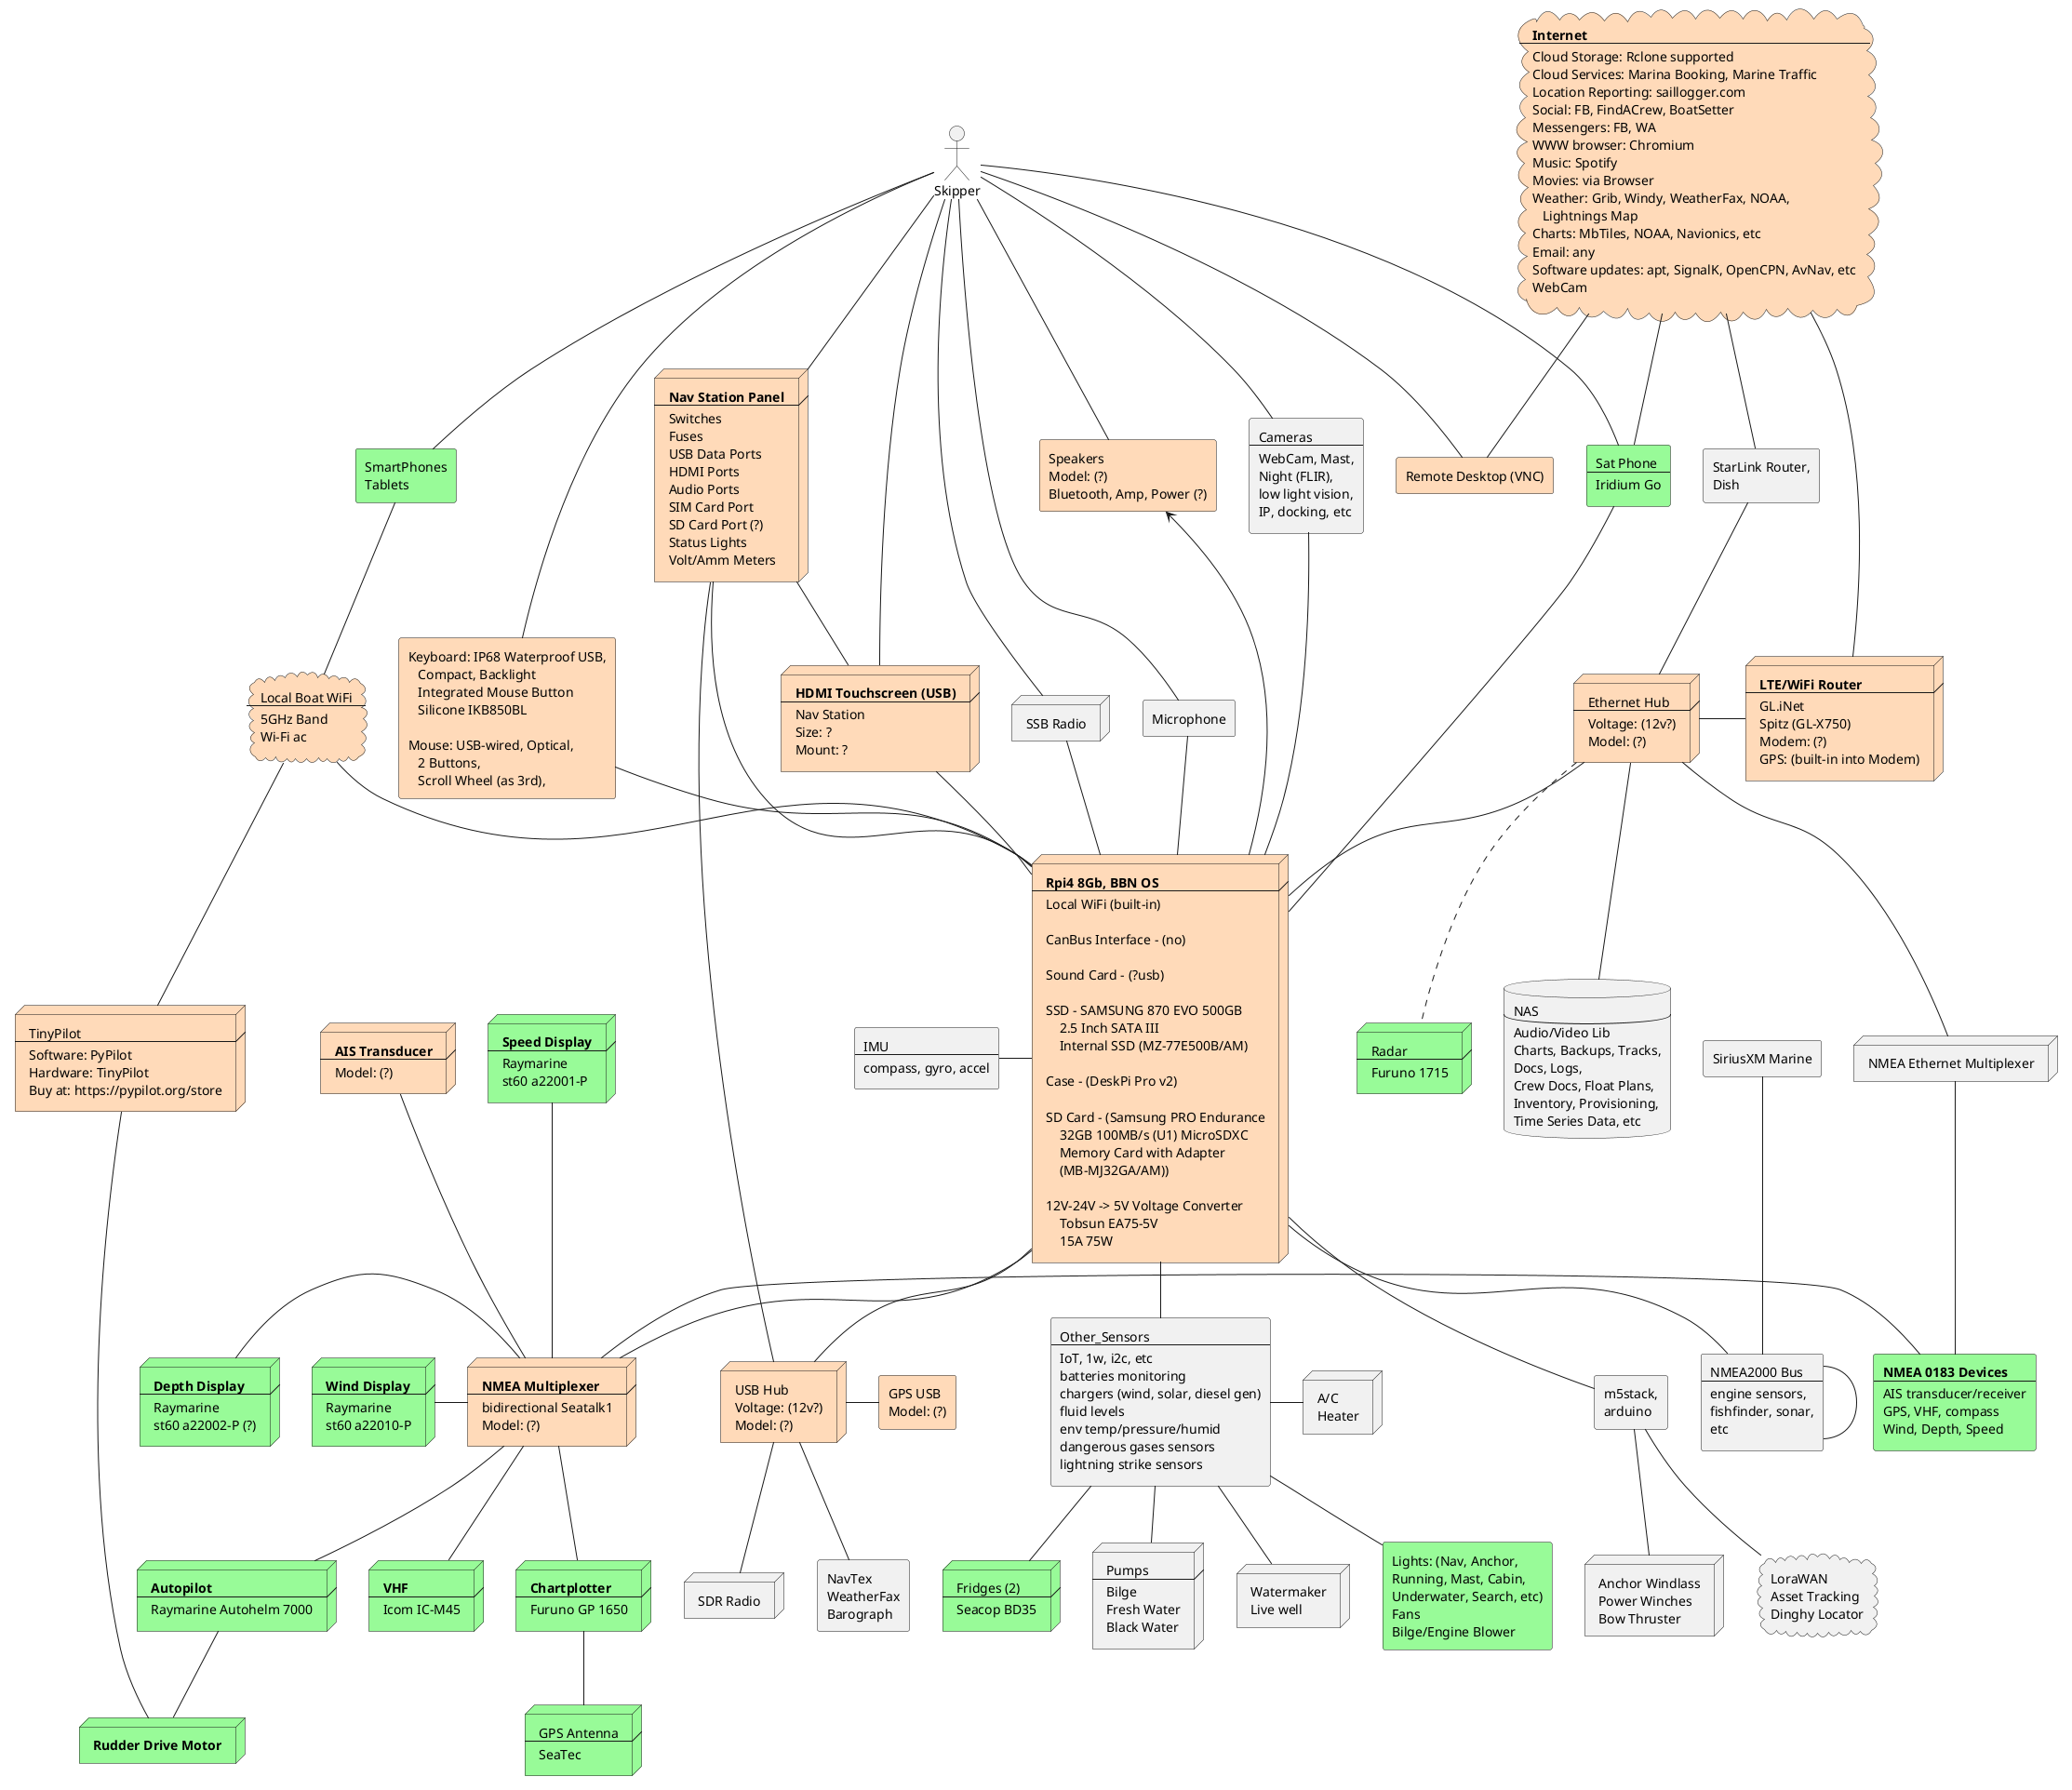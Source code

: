 @startuml

actor Skipper [
 Skipper
]

node Panel #peachpuff [
 <b>Nav Station Panel
 ----
 Switches
 Fuses
 USB Data Ports
 HDMI Ports
 Audio Ports
 SIM Card Port
 SD Card Port (?)
 Status Lights
 Volt/Amm Meters
]

node RPI #peachpuff [
 <b>Rpi4 8Gb, BBN OS
 ----
 Local WiFi (built-in)

 CanBus Interface - (no)

 Sound Card - (?usb)

 SSD - SAMSUNG 870 EVO 500GB
     2.5 Inch SATA III
     Internal SSD (MZ-77E500B/AM)

 Case - (DeskPi Pro v2)

 SD Card - (Samsung PRO Endurance
     32GB 100MB/s (U1) MicroSDXC
     Memory Card with Adapter
     (MB-MJ32GA/AM))

 12V-24V -> 5V Voltage Converter
     Tobsun EA75-5V
     15A 75W
]

rectangle GPS #peachpuff [
 GPS USB
 Model: (?)
]

rectangle IMU [
 IMU
 ----
 compass, gyro, accel
]

rectangle NMEA_2000 [
 NMEA2000 Bus
 ----
 engine sensors,
 fishfinder, sonar,
 etc
]

node NMEA_Mux #peachpuff [
 <b>NMEA Multiplexer
 ----
 bidirectional Seatalk1
 Model: (?)
]

node NMEA_Eth_Mux [
 NMEA Ethernet Multiplexer
]

rectangle NMEA_0183 #palegreen [
 <b>NMEA 0183 Devices
 ----
 AIS transducer/receiver
 GPS, VHF, compass
 Wind, Depth, Speed
]

node AP #palegreen [
 <b>Autopilot
 ---
 Raymarine Autohelm 7000
]

node AP_2 #peachpuff [
 TinyPilot
 ---
 Software: PyPilot
 Hardware: TinyPilot
 Buy at: https://pypilot.org/store
]

node VHF #palegreen [
 <b>VHF
 ---
 Icom IC-M45
]

node Chartplotter #palegreen [
 <b>Chartplotter
 ---
 Furuno GP 1650
]

node GPS_Ant #palegreen [
 GPS Antenna
 ---
 SeaTec
]

node Eth_Hub #peachpuff [
 Ethernet Hub
 ----
 Voltage: (12v?)
 Model: (?)
]

node USB_Hub #peachpuff [
 USB Hub
 Voltage: (12v?)
 Model: (?)
]

node Router #peachpuff [
 <b>LTE/WiFi Router
 ----
 GL.iNet
 Spitz (GL-X750)
 Modem: (?)
 GPS: (built-in into Modem)
]

rectangle Dish_Router [
 StarLink Router,
 Dish
]

node Radar #palegreen [
 Radar
 ----
 Furuno 1715
]

node Touchscreen  #peachpuff [
 <b>HDMI Touchscreen (USB)
 ----
 Nav Station
 Size: ?
 Mount: ?
]

rectangle Speakers #peachpuff [
 Speakers
 Model: (?)
 Bluetooth, Amp, Power (?)
]

rectangle Mic [
 Microphone
]

rectangle Cameras [
 Cameras
 ----
 WebCam, Mast,
 Night (FLIR),
 low light vision,
 IP, docking, etc
]

node SDR [
 SDR Radio
]

node SSB [
 SSB Radio
]

cloud WiFi_Local #peachpuff [
 Local Boat WiFi
 ----
 5GHz Band
 Wi-Fi ac
]

rectangle Iridium #palegreen [
 Sat Phone
 ----
 Iridium Go
]

rectangle Other_Sensors [
 Other_Sensors
 ----
 IoT, 1w, i2c, etc
 batteries monitoring
 chargers (wind, solar, diesel gen)
 fluid levels
 env temp/pressure/humid
 dangerous gases sensors
 lightning strike sensors
]

rectangle Remote_Desktop #peachpuff [
 Remote Desktop (VNC)
]

node AC [
 A/C
 Heater
]

node Pumps [
 Pumps
 ----
 Bilge
 Fresh Water
 Black Water
]

node Appliance [
 Watermaker
 Live well
]

node AIS #peachpuff [
 <b>AIS Transducer
 ----
 Model: (?)
]

rectangle Lights_Fans #palegreen [
 Lights: (Nav, Anchor,
 Running, Mast, Cabin,
 Underwater, Search, etc)
 Fans
 Bilge/Engine Blower
]

rectangle Keyboard_Mouse #peachpuff [
 Keyboard: IP68 Waterproof USB,
    Compact, Backlight
    Integrated Mouse Button
    Silicone IKB850BL

 Mouse: USB-wired, Optical,
    2 Buttons,
    Scroll Wheel (as 3rd),
]

rectangle Weather [
 NavTex
 WeatherFax
 Barograph
]

rectangle SiriusXM [
 SiriusXM Marine
]

rectangle SmartPhone #palegreen [
 SmartPhones
 Tablets
]

database NAS [
 NAS
 ----
 Audio/Video Lib
 Charts, Backups, Tracks,
 Docs, Logs,
 Crew Docs, Float Plans,
 Inventory, Provisioning,
 Time Series Data, etc
]

node Rudder #palegreen [
 <b>Rudder Drive Motor
]

node Dash_1 #palegreen [
 <b>Wind Display
 ----
 Raymarine
 st60 a22010-P
]

node Dash_2 #palegreen [
 <b>Speed Display
 ----
 Raymarine
 st60 a22001-P
]

node Dash_3 #palegreen [
 <b>Depth Display
 ----
 Raymarine
 st60 a22002-P (?)
]

node Fridge #palegreen [
 Fridges (2)
 ----
 Seacop BD35
]

node Winches [
 Anchor Windlass
 Power Winches
 Bow Thruster
]

cloud Cloud_Internet #peachpuff [
 <b>Internet
 ----
 Cloud Storage: Rclone supported
 Cloud Services: Marina Booking, Marine Traffic
 Location Reporting: saillogger.com
 Social: FB, FindACrew, BoatSetter
 Messengers: FB, WA
 WWW browser: Chromium
 Music: Spotify
 Movies: via Browser
 Weather: Grib, Windy, WeatherFax, NOAA,
    Lightnings Map
 Charts: MbTiles, NOAA, Navionics, etc
 Email: any
 Software updates: apt, SignalK, OpenCPN, AvNav, etc
 WebCam
]

cloud Lora [
 LoraWAN
 Asset Tracking
 Dinghy Locator
]

rectangle Esp32 [
 m5stack,
 arduino
]

RPI -l- IMU
RPI -- NMEA_2000
RPI -d- NMEA_Mux
RPI -u- Eth_Hub
RPI -- USB_Hub
RPI -u- Touchscreen
RPI -u- Cameras
RPI -u-> Speakers
RPI -u- Mic
RPI -u- SSB
RPI -u- Iridium
RPI -- Other_Sensors
RPI -d- Esp32
RPI -u- WiFi_Local
RPI -u- Keyboard_Mouse
RPI -l- Panel

Panel -- Touchscreen
Panel -- USB_Hub

SmartPhone -- WiFi_Local
AP_2 -u- WiFi_Local
AP -- Rudder
AP_2 -- Rudder

SiriusXM -- NMEA_2000
NMEA_2000 -- NMEA_2000

Eth_Hub -r- Router
Eth_Hub -[dashed]- Radar
Eth_Hub -- NAS
Eth_Hub -- NMEA_Eth_Mux
Eth_Hub -u- Dish_Router

USB_Hub -- SDR
USB_Hub -- Weather
USB_Hub -r- GPS

Other_Sensors -r- AC
Other_Sensors -- Fridge
Other_Sensors -- Appliance
Other_Sensors -- Lights_Fans
Other_Sensors -- Pumps

NMEA_Mux -r- NMEA_0183
NMEA_Eth_Mux -- NMEA_0183
NMEA_Mux -- AP
NMEA_Mux -- VHF
NMEA_Mux -- Chartplotter
NMEA_Mux -l- Dash_1
NMEA_Mux -u- Dash_2
NMEA_Mux -l- Dash_3
NMEA_Mux -u- AIS

Chartplotter -- GPS_Ant

Esp32 -- Lora
Esp32 -- Winches

Cloud_Internet -- Dish_Router
Cloud_Internet -- Router
Cloud_Internet -- Iridium
Cloud_Internet -- Remote_Desktop

Skipper -- Touchscreen
Skipper -- Speakers
Skipper -- Mic
Skipper -- Cameras
Skipper -- Iridium
Skipper -- SSB
Skipper -- SmartPhone
Skipper -- Keyboard_Mouse
Skipper -- Remote_Desktop
Skipper -- Panel

@enduml
